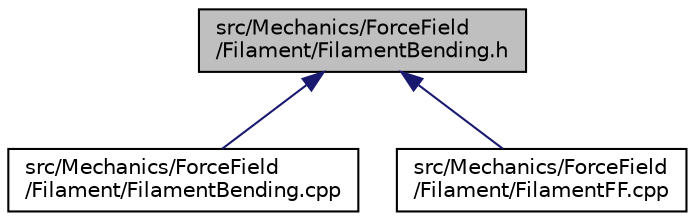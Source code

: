 digraph "src/Mechanics/ForceField/Filament/FilamentBending.h"
{
 // INTERACTIVE_SVG=YES
  edge [fontname="Helvetica",fontsize="10",labelfontname="Helvetica",labelfontsize="10"];
  node [fontname="Helvetica",fontsize="10",shape=record];
  Node13 [label="src/Mechanics/ForceField\l/Filament/FilamentBending.h",height=0.2,width=0.4,color="black", fillcolor="grey75", style="filled", fontcolor="black"];
  Node13 -> Node14 [dir="back",color="midnightblue",fontsize="10",style="solid",fontname="Helvetica"];
  Node14 [label="src/Mechanics/ForceField\l/Filament/FilamentBending.cpp",height=0.2,width=0.4,color="black", fillcolor="white", style="filled",URL="$FilamentBending_8cpp.html"];
  Node13 -> Node15 [dir="back",color="midnightblue",fontsize="10",style="solid",fontname="Helvetica"];
  Node15 [label="src/Mechanics/ForceField\l/Filament/FilamentFF.cpp",height=0.2,width=0.4,color="black", fillcolor="white", style="filled",URL="$FilamentFF_8cpp.html"];
}
